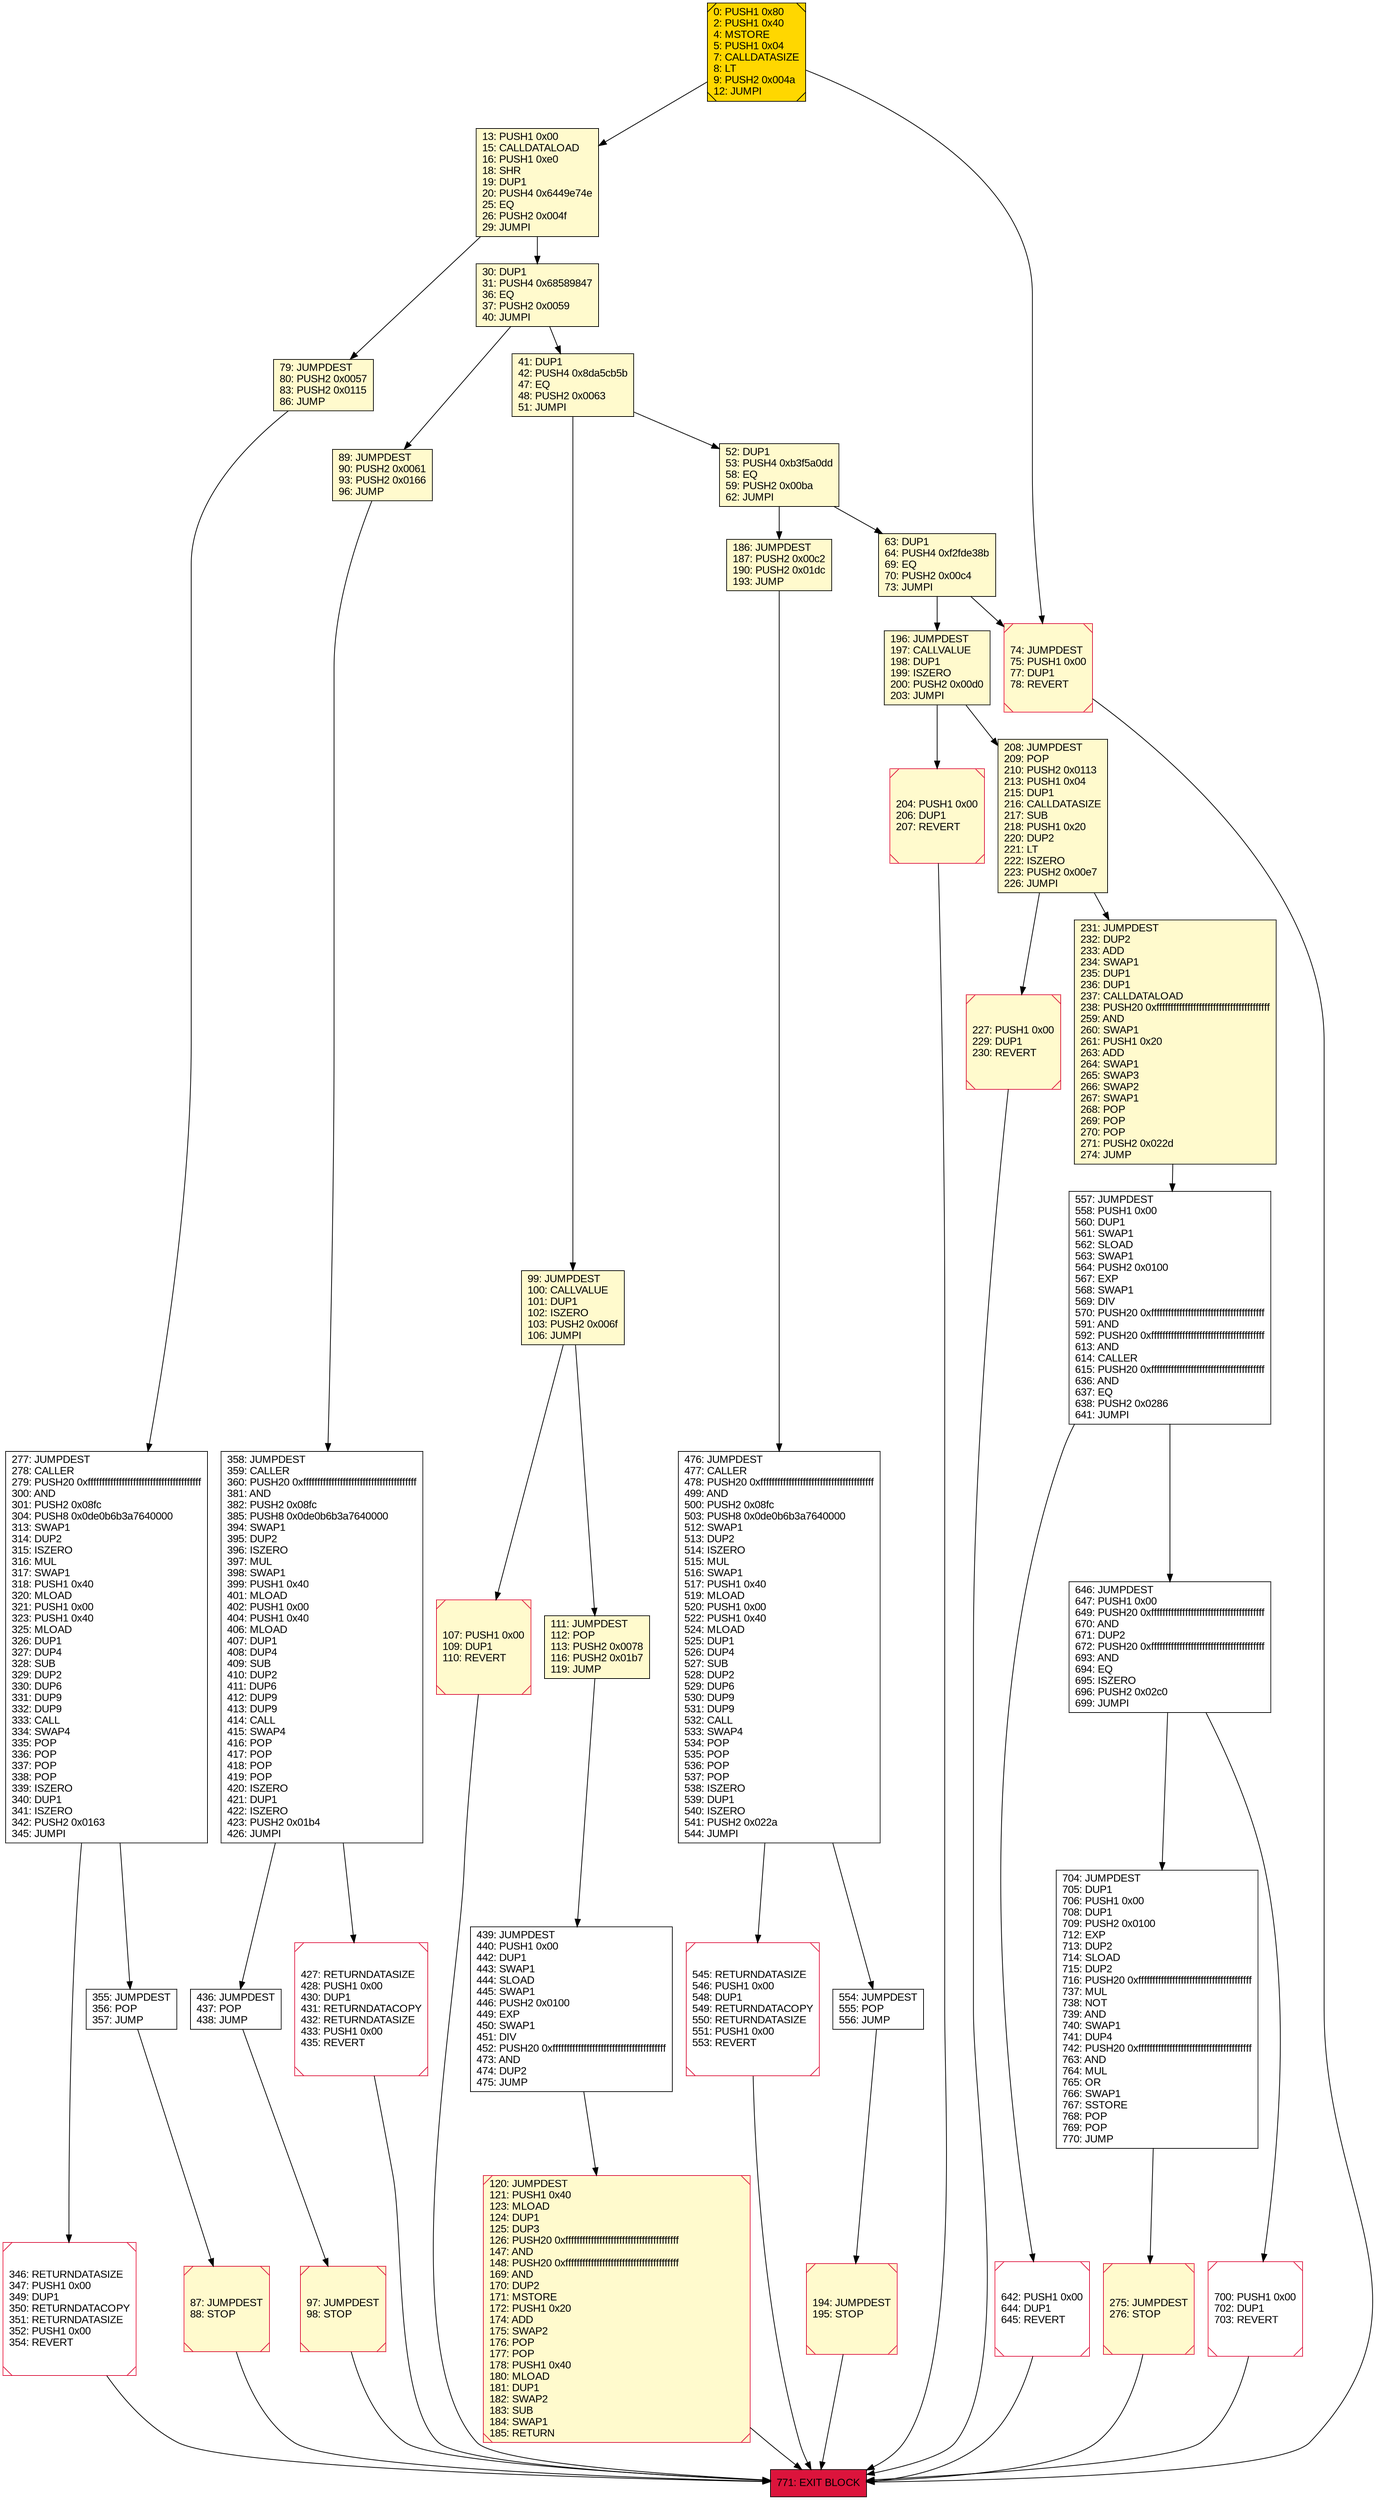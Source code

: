 digraph G {
bgcolor=transparent rankdir=UD;
node [shape=box style=filled color=black fillcolor=white fontname=arial fontcolor=black];
277 [label="277: JUMPDEST\l278: CALLER\l279: PUSH20 0xffffffffffffffffffffffffffffffffffffffff\l300: AND\l301: PUSH2 0x08fc\l304: PUSH8 0x0de0b6b3a7640000\l313: SWAP1\l314: DUP2\l315: ISZERO\l316: MUL\l317: SWAP1\l318: PUSH1 0x40\l320: MLOAD\l321: PUSH1 0x00\l323: PUSH1 0x40\l325: MLOAD\l326: DUP1\l327: DUP4\l328: SUB\l329: DUP2\l330: DUP6\l331: DUP9\l332: DUP9\l333: CALL\l334: SWAP4\l335: POP\l336: POP\l337: POP\l338: POP\l339: ISZERO\l340: DUP1\l341: ISZERO\l342: PUSH2 0x0163\l345: JUMPI\l" ];
439 [label="439: JUMPDEST\l440: PUSH1 0x00\l442: DUP1\l443: SWAP1\l444: SLOAD\l445: SWAP1\l446: PUSH2 0x0100\l449: EXP\l450: SWAP1\l451: DIV\l452: PUSH20 0xffffffffffffffffffffffffffffffffffffffff\l473: AND\l474: DUP2\l475: JUMP\l" ];
346 [label="346: RETURNDATASIZE\l347: PUSH1 0x00\l349: DUP1\l350: RETURNDATACOPY\l351: RETURNDATASIZE\l352: PUSH1 0x00\l354: REVERT\l" shape=Msquare color=crimson ];
227 [label="227: PUSH1 0x00\l229: DUP1\l230: REVERT\l" fillcolor=lemonchiffon shape=Msquare color=crimson ];
771 [label="771: EXIT BLOCK\l" fillcolor=crimson ];
87 [label="87: JUMPDEST\l88: STOP\l" fillcolor=lemonchiffon shape=Msquare color=crimson ];
355 [label="355: JUMPDEST\l356: POP\l357: JUMP\l" ];
275 [label="275: JUMPDEST\l276: STOP\l" fillcolor=lemonchiffon shape=Msquare color=crimson ];
107 [label="107: PUSH1 0x00\l109: DUP1\l110: REVERT\l" fillcolor=lemonchiffon shape=Msquare color=crimson ];
476 [label="476: JUMPDEST\l477: CALLER\l478: PUSH20 0xffffffffffffffffffffffffffffffffffffffff\l499: AND\l500: PUSH2 0x08fc\l503: PUSH8 0x0de0b6b3a7640000\l512: SWAP1\l513: DUP2\l514: ISZERO\l515: MUL\l516: SWAP1\l517: PUSH1 0x40\l519: MLOAD\l520: PUSH1 0x00\l522: PUSH1 0x40\l524: MLOAD\l525: DUP1\l526: DUP4\l527: SUB\l528: DUP2\l529: DUP6\l530: DUP9\l531: DUP9\l532: CALL\l533: SWAP4\l534: POP\l535: POP\l536: POP\l537: POP\l538: ISZERO\l539: DUP1\l540: ISZERO\l541: PUSH2 0x022a\l544: JUMPI\l" ];
358 [label="358: JUMPDEST\l359: CALLER\l360: PUSH20 0xffffffffffffffffffffffffffffffffffffffff\l381: AND\l382: PUSH2 0x08fc\l385: PUSH8 0x0de0b6b3a7640000\l394: SWAP1\l395: DUP2\l396: ISZERO\l397: MUL\l398: SWAP1\l399: PUSH1 0x40\l401: MLOAD\l402: PUSH1 0x00\l404: PUSH1 0x40\l406: MLOAD\l407: DUP1\l408: DUP4\l409: SUB\l410: DUP2\l411: DUP6\l412: DUP9\l413: DUP9\l414: CALL\l415: SWAP4\l416: POP\l417: POP\l418: POP\l419: POP\l420: ISZERO\l421: DUP1\l422: ISZERO\l423: PUSH2 0x01b4\l426: JUMPI\l" ];
554 [label="554: JUMPDEST\l555: POP\l556: JUMP\l" ];
79 [label="79: JUMPDEST\l80: PUSH2 0x0057\l83: PUSH2 0x0115\l86: JUMP\l" fillcolor=lemonchiffon ];
74 [label="74: JUMPDEST\l75: PUSH1 0x00\l77: DUP1\l78: REVERT\l" fillcolor=lemonchiffon shape=Msquare color=crimson ];
436 [label="436: JUMPDEST\l437: POP\l438: JUMP\l" ];
194 [label="194: JUMPDEST\l195: STOP\l" fillcolor=lemonchiffon shape=Msquare color=crimson ];
99 [label="99: JUMPDEST\l100: CALLVALUE\l101: DUP1\l102: ISZERO\l103: PUSH2 0x006f\l106: JUMPI\l" fillcolor=lemonchiffon ];
700 [label="700: PUSH1 0x00\l702: DUP1\l703: REVERT\l" shape=Msquare color=crimson ];
63 [label="63: DUP1\l64: PUSH4 0xf2fde38b\l69: EQ\l70: PUSH2 0x00c4\l73: JUMPI\l" fillcolor=lemonchiffon ];
208 [label="208: JUMPDEST\l209: POP\l210: PUSH2 0x0113\l213: PUSH1 0x04\l215: DUP1\l216: CALLDATASIZE\l217: SUB\l218: PUSH1 0x20\l220: DUP2\l221: LT\l222: ISZERO\l223: PUSH2 0x00e7\l226: JUMPI\l" fillcolor=lemonchiffon ];
89 [label="89: JUMPDEST\l90: PUSH2 0x0061\l93: PUSH2 0x0166\l96: JUMP\l" fillcolor=lemonchiffon ];
52 [label="52: DUP1\l53: PUSH4 0xb3f5a0dd\l58: EQ\l59: PUSH2 0x00ba\l62: JUMPI\l" fillcolor=lemonchiffon ];
642 [label="642: PUSH1 0x00\l644: DUP1\l645: REVERT\l" shape=Msquare color=crimson ];
646 [label="646: JUMPDEST\l647: PUSH1 0x00\l649: PUSH20 0xffffffffffffffffffffffffffffffffffffffff\l670: AND\l671: DUP2\l672: PUSH20 0xffffffffffffffffffffffffffffffffffffffff\l693: AND\l694: EQ\l695: ISZERO\l696: PUSH2 0x02c0\l699: JUMPI\l" ];
120 [label="120: JUMPDEST\l121: PUSH1 0x40\l123: MLOAD\l124: DUP1\l125: DUP3\l126: PUSH20 0xffffffffffffffffffffffffffffffffffffffff\l147: AND\l148: PUSH20 0xffffffffffffffffffffffffffffffffffffffff\l169: AND\l170: DUP2\l171: MSTORE\l172: PUSH1 0x20\l174: ADD\l175: SWAP2\l176: POP\l177: POP\l178: PUSH1 0x40\l180: MLOAD\l181: DUP1\l182: SWAP2\l183: SUB\l184: SWAP1\l185: RETURN\l" fillcolor=lemonchiffon shape=Msquare color=crimson ];
30 [label="30: DUP1\l31: PUSH4 0x68589847\l36: EQ\l37: PUSH2 0x0059\l40: JUMPI\l" fillcolor=lemonchiffon ];
204 [label="204: PUSH1 0x00\l206: DUP1\l207: REVERT\l" fillcolor=lemonchiffon shape=Msquare color=crimson ];
557 [label="557: JUMPDEST\l558: PUSH1 0x00\l560: DUP1\l561: SWAP1\l562: SLOAD\l563: SWAP1\l564: PUSH2 0x0100\l567: EXP\l568: SWAP1\l569: DIV\l570: PUSH20 0xffffffffffffffffffffffffffffffffffffffff\l591: AND\l592: PUSH20 0xffffffffffffffffffffffffffffffffffffffff\l613: AND\l614: CALLER\l615: PUSH20 0xffffffffffffffffffffffffffffffffffffffff\l636: AND\l637: EQ\l638: PUSH2 0x0286\l641: JUMPI\l" ];
13 [label="13: PUSH1 0x00\l15: CALLDATALOAD\l16: PUSH1 0xe0\l18: SHR\l19: DUP1\l20: PUSH4 0x6449e74e\l25: EQ\l26: PUSH2 0x004f\l29: JUMPI\l" fillcolor=lemonchiffon ];
111 [label="111: JUMPDEST\l112: POP\l113: PUSH2 0x0078\l116: PUSH2 0x01b7\l119: JUMP\l" fillcolor=lemonchiffon ];
41 [label="41: DUP1\l42: PUSH4 0x8da5cb5b\l47: EQ\l48: PUSH2 0x0063\l51: JUMPI\l" fillcolor=lemonchiffon ];
427 [label="427: RETURNDATASIZE\l428: PUSH1 0x00\l430: DUP1\l431: RETURNDATACOPY\l432: RETURNDATASIZE\l433: PUSH1 0x00\l435: REVERT\l" shape=Msquare color=crimson ];
231 [label="231: JUMPDEST\l232: DUP2\l233: ADD\l234: SWAP1\l235: DUP1\l236: DUP1\l237: CALLDATALOAD\l238: PUSH20 0xffffffffffffffffffffffffffffffffffffffff\l259: AND\l260: SWAP1\l261: PUSH1 0x20\l263: ADD\l264: SWAP1\l265: SWAP3\l266: SWAP2\l267: SWAP1\l268: POP\l269: POP\l270: POP\l271: PUSH2 0x022d\l274: JUMP\l" fillcolor=lemonchiffon ];
97 [label="97: JUMPDEST\l98: STOP\l" fillcolor=lemonchiffon shape=Msquare color=crimson ];
196 [label="196: JUMPDEST\l197: CALLVALUE\l198: DUP1\l199: ISZERO\l200: PUSH2 0x00d0\l203: JUMPI\l" fillcolor=lemonchiffon ];
0 [label="0: PUSH1 0x80\l2: PUSH1 0x40\l4: MSTORE\l5: PUSH1 0x04\l7: CALLDATASIZE\l8: LT\l9: PUSH2 0x004a\l12: JUMPI\l" fillcolor=lemonchiffon shape=Msquare fillcolor=gold ];
186 [label="186: JUMPDEST\l187: PUSH2 0x00c2\l190: PUSH2 0x01dc\l193: JUMP\l" fillcolor=lemonchiffon ];
704 [label="704: JUMPDEST\l705: DUP1\l706: PUSH1 0x00\l708: DUP1\l709: PUSH2 0x0100\l712: EXP\l713: DUP2\l714: SLOAD\l715: DUP2\l716: PUSH20 0xffffffffffffffffffffffffffffffffffffffff\l737: MUL\l738: NOT\l739: AND\l740: SWAP1\l741: DUP4\l742: PUSH20 0xffffffffffffffffffffffffffffffffffffffff\l763: AND\l764: MUL\l765: OR\l766: SWAP1\l767: SSTORE\l768: POP\l769: POP\l770: JUMP\l" ];
545 [label="545: RETURNDATASIZE\l546: PUSH1 0x00\l548: DUP1\l549: RETURNDATACOPY\l550: RETURNDATASIZE\l551: PUSH1 0x00\l553: REVERT\l" shape=Msquare color=crimson ];
275 -> 771;
557 -> 646;
355 -> 87;
557 -> 642;
79 -> 277;
646 -> 704;
63 -> 74;
41 -> 52;
99 -> 107;
196 -> 208;
358 -> 436;
196 -> 204;
30 -> 41;
231 -> 557;
700 -> 771;
13 -> 79;
642 -> 771;
208 -> 227;
63 -> 196;
120 -> 771;
41 -> 99;
89 -> 358;
439 -> 120;
427 -> 771;
646 -> 700;
99 -> 111;
0 -> 74;
545 -> 771;
358 -> 427;
52 -> 63;
704 -> 275;
87 -> 771;
277 -> 346;
227 -> 771;
346 -> 771;
13 -> 30;
277 -> 355;
476 -> 554;
107 -> 771;
74 -> 771;
30 -> 89;
208 -> 231;
52 -> 186;
194 -> 771;
0 -> 13;
554 -> 194;
436 -> 97;
204 -> 771;
111 -> 439;
476 -> 545;
97 -> 771;
186 -> 476;
}